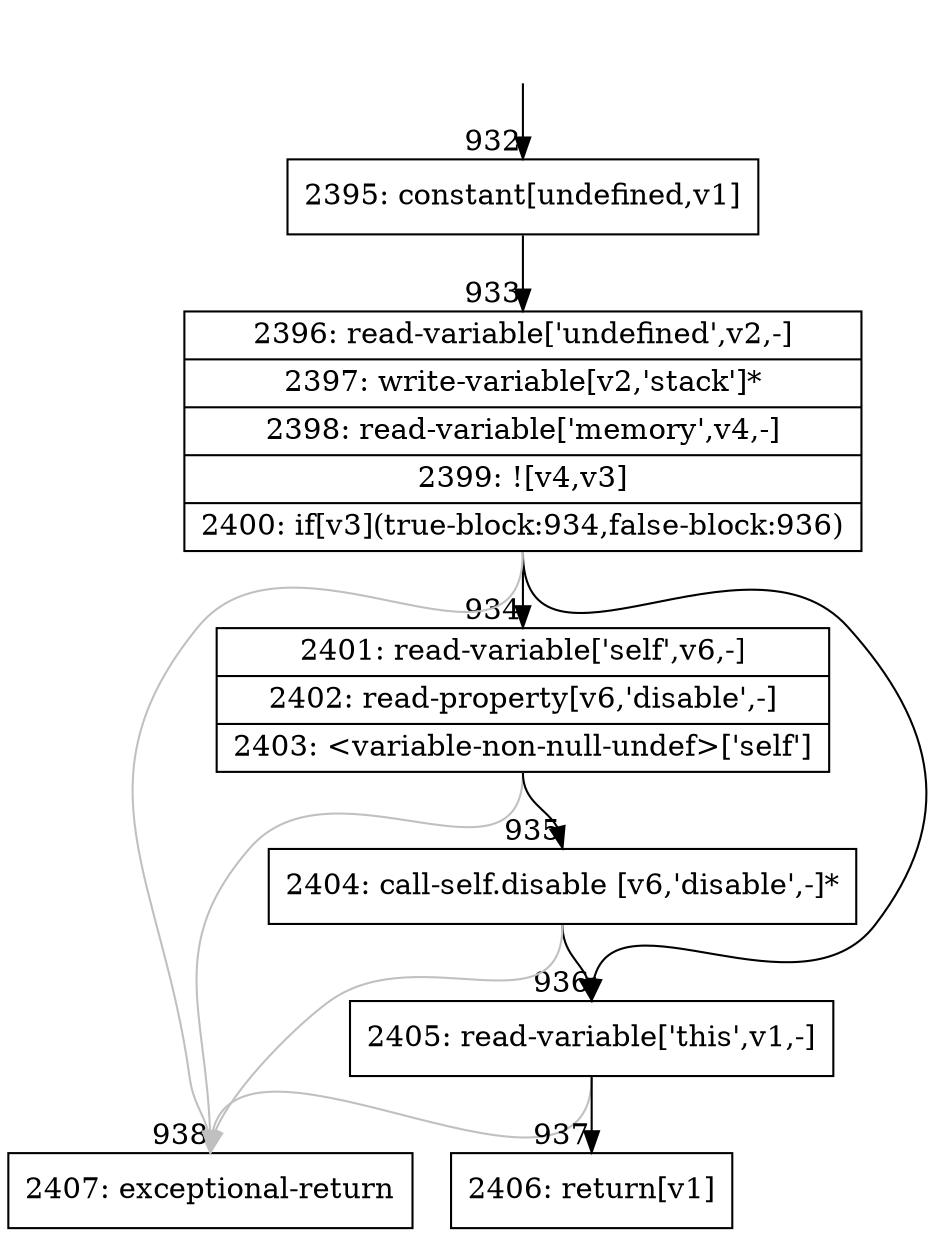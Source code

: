 digraph {
rankdir="TD"
BB_entry70[shape=none,label=""];
BB_entry70 -> BB932 [tailport=s, headport=n, headlabel="    932"]
BB932 [shape=record label="{2395: constant[undefined,v1]}" ] 
BB932 -> BB933 [tailport=s, headport=n, headlabel="      933"]
BB933 [shape=record label="{2396: read-variable['undefined',v2,-]|2397: write-variable[v2,'stack']*|2398: read-variable['memory',v4,-]|2399: ![v4,v3]|2400: if[v3](true-block:934,false-block:936)}" ] 
BB933 -> BB934 [tailport=s, headport=n, headlabel="      934"]
BB933 -> BB936 [tailport=s, headport=n, headlabel="      936"]
BB933 -> BB938 [tailport=s, headport=n, color=gray, headlabel="      938"]
BB934 [shape=record label="{2401: read-variable['self',v6,-]|2402: read-property[v6,'disable',-]|2403: \<variable-non-null-undef\>['self']}" ] 
BB934 -> BB935 [tailport=s, headport=n, headlabel="      935"]
BB934 -> BB938 [tailport=s, headport=n, color=gray]
BB935 [shape=record label="{2404: call-self.disable [v6,'disable',-]*}" ] 
BB935 -> BB936 [tailport=s, headport=n]
BB935 -> BB938 [tailport=s, headport=n, color=gray]
BB936 [shape=record label="{2405: read-variable['this',v1,-]}" ] 
BB936 -> BB937 [tailport=s, headport=n, headlabel="      937"]
BB936 -> BB938 [tailport=s, headport=n, color=gray]
BB937 [shape=record label="{2406: return[v1]}" ] 
BB938 [shape=record label="{2407: exceptional-return}" ] 
//#$~ 1134
}
